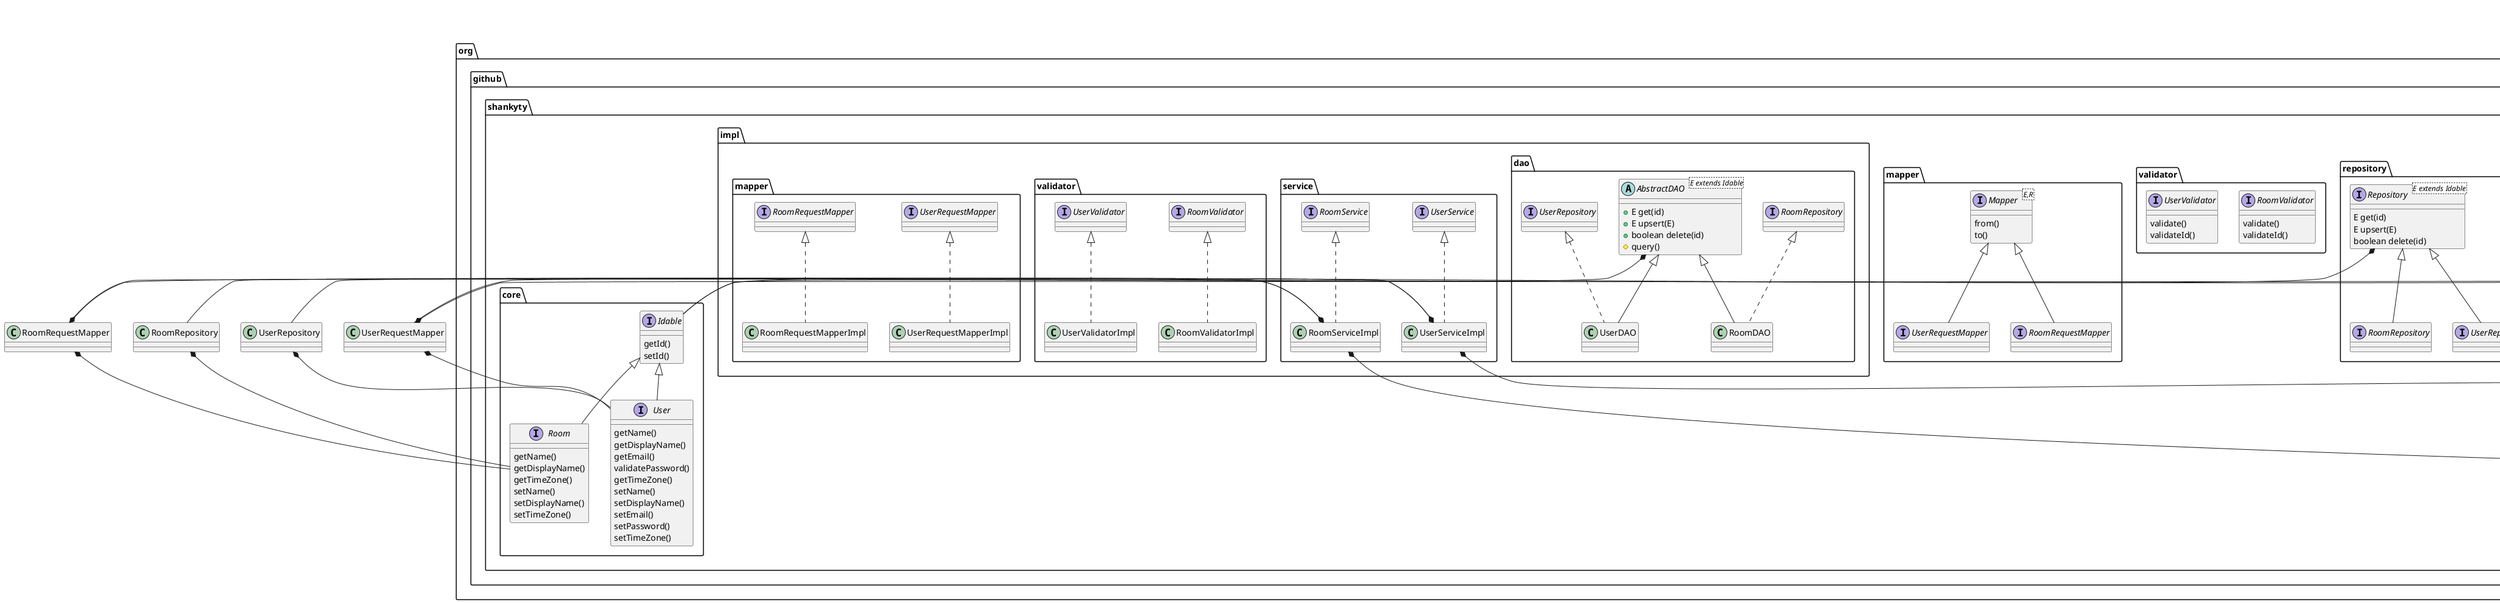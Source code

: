 @startuml
'https://plantuml.com/class-diagram
package org.github.shankyty.api.request {
    class RoomRequest{}
    class UserRequest{}
}
package org.github.shankyty.api.service {
    interface RoomService {
        create()
        get()
        delete()
    }
    interface UserService {
        create()
        get()
        delete()
    }

}
package org.github.shankyty.core {
    interface Idable{
        getId()
        setId()
    }

    interface Room extends Idable {
        getName()
        getDisplayName()
        getTimeZone()
        setName()
        setDisplayName()
        setTimeZone()
    }

    interface User extends Idable {
        getName()
        getDisplayName()
        getEmail()
        validatePassword()
        getTimeZone()
        setName()
        setDisplayName()
        setEmail()
        setPassword()
        setTimeZone()
    }

}

package org.github.shankyty.repository {
    interface Repository<E extends Idable> {
        E get(id)
        E upsert(E)
        boolean delete(id)
    }
     interface RoomRepository extends Repository {
     }
     interface UserRepository extends Repository {
     }
}
package org.github.shankyty.validator {

    interface RoomValidator {
        validate()
        validateId()
    }
    interface UserValidator {
        validate()
        validateId()
    }
}

package org.github.shankyty.mapper {

    interface Mapper<E,R> {
        from()
        to()
    }
    interface UserRequestMapper extends Mapper {
    }
    interface RoomRequestMapper extends Mapper {
    }
}


package org.github.shankyty.impl.dao {
    abstract AbstractDAO<E extends Idable> {
        + E get(id)
        + E upsert(E)
        + boolean delete(id)
        # query()
    }

    class RoomDAO extends AbstractDAO implements RoomRepository{
    }

    class UserDAO extends AbstractDAO implements UserRepository{
    }


}
package org.github.shankyty.impl.service {
    class RoomServiceImpl implements RoomService {
    }

    class UserServiceImpl implements UserService {
    }
}
package org.github.shankyty.impl.validator {
    class RoomValidatorImpl implements RoomValidator {
    }
    class UserValidatorImpl implements UserValidator {
    }
}

package org.github.shankyty.impl.mapper {

    class UserRequestMapperImpl implements UserRequestMapper {
    }
    class RoomRequestMapperImpl implements RoomRequestMapper {
    }
}

AbstractDAO *-- Idable
Repository *-- Idable

UserRepository *-- User
RoomRepository *-- Room

UserService *-- UserRequest
RoomService *-- RoomRequest

UserValidator *-- UserRequest
RoomValidator *-- RoomRequest

UserServiceImpl *-- UserValidator
RoomServiceImpl *-- RoomValidator

UserServiceImpl *-- UserRepository
RoomServiceImpl *-- RoomRepository

UserServiceImpl *-- UserRequestMapper
RoomServiceImpl *-- RoomRequestMapper

RoomRequestMapper *-- Room
UserRequestMapper *-- User
RoomRequestMapper *-- RoomRequest
UserRequestMapper *-- UserRequest

@enduml